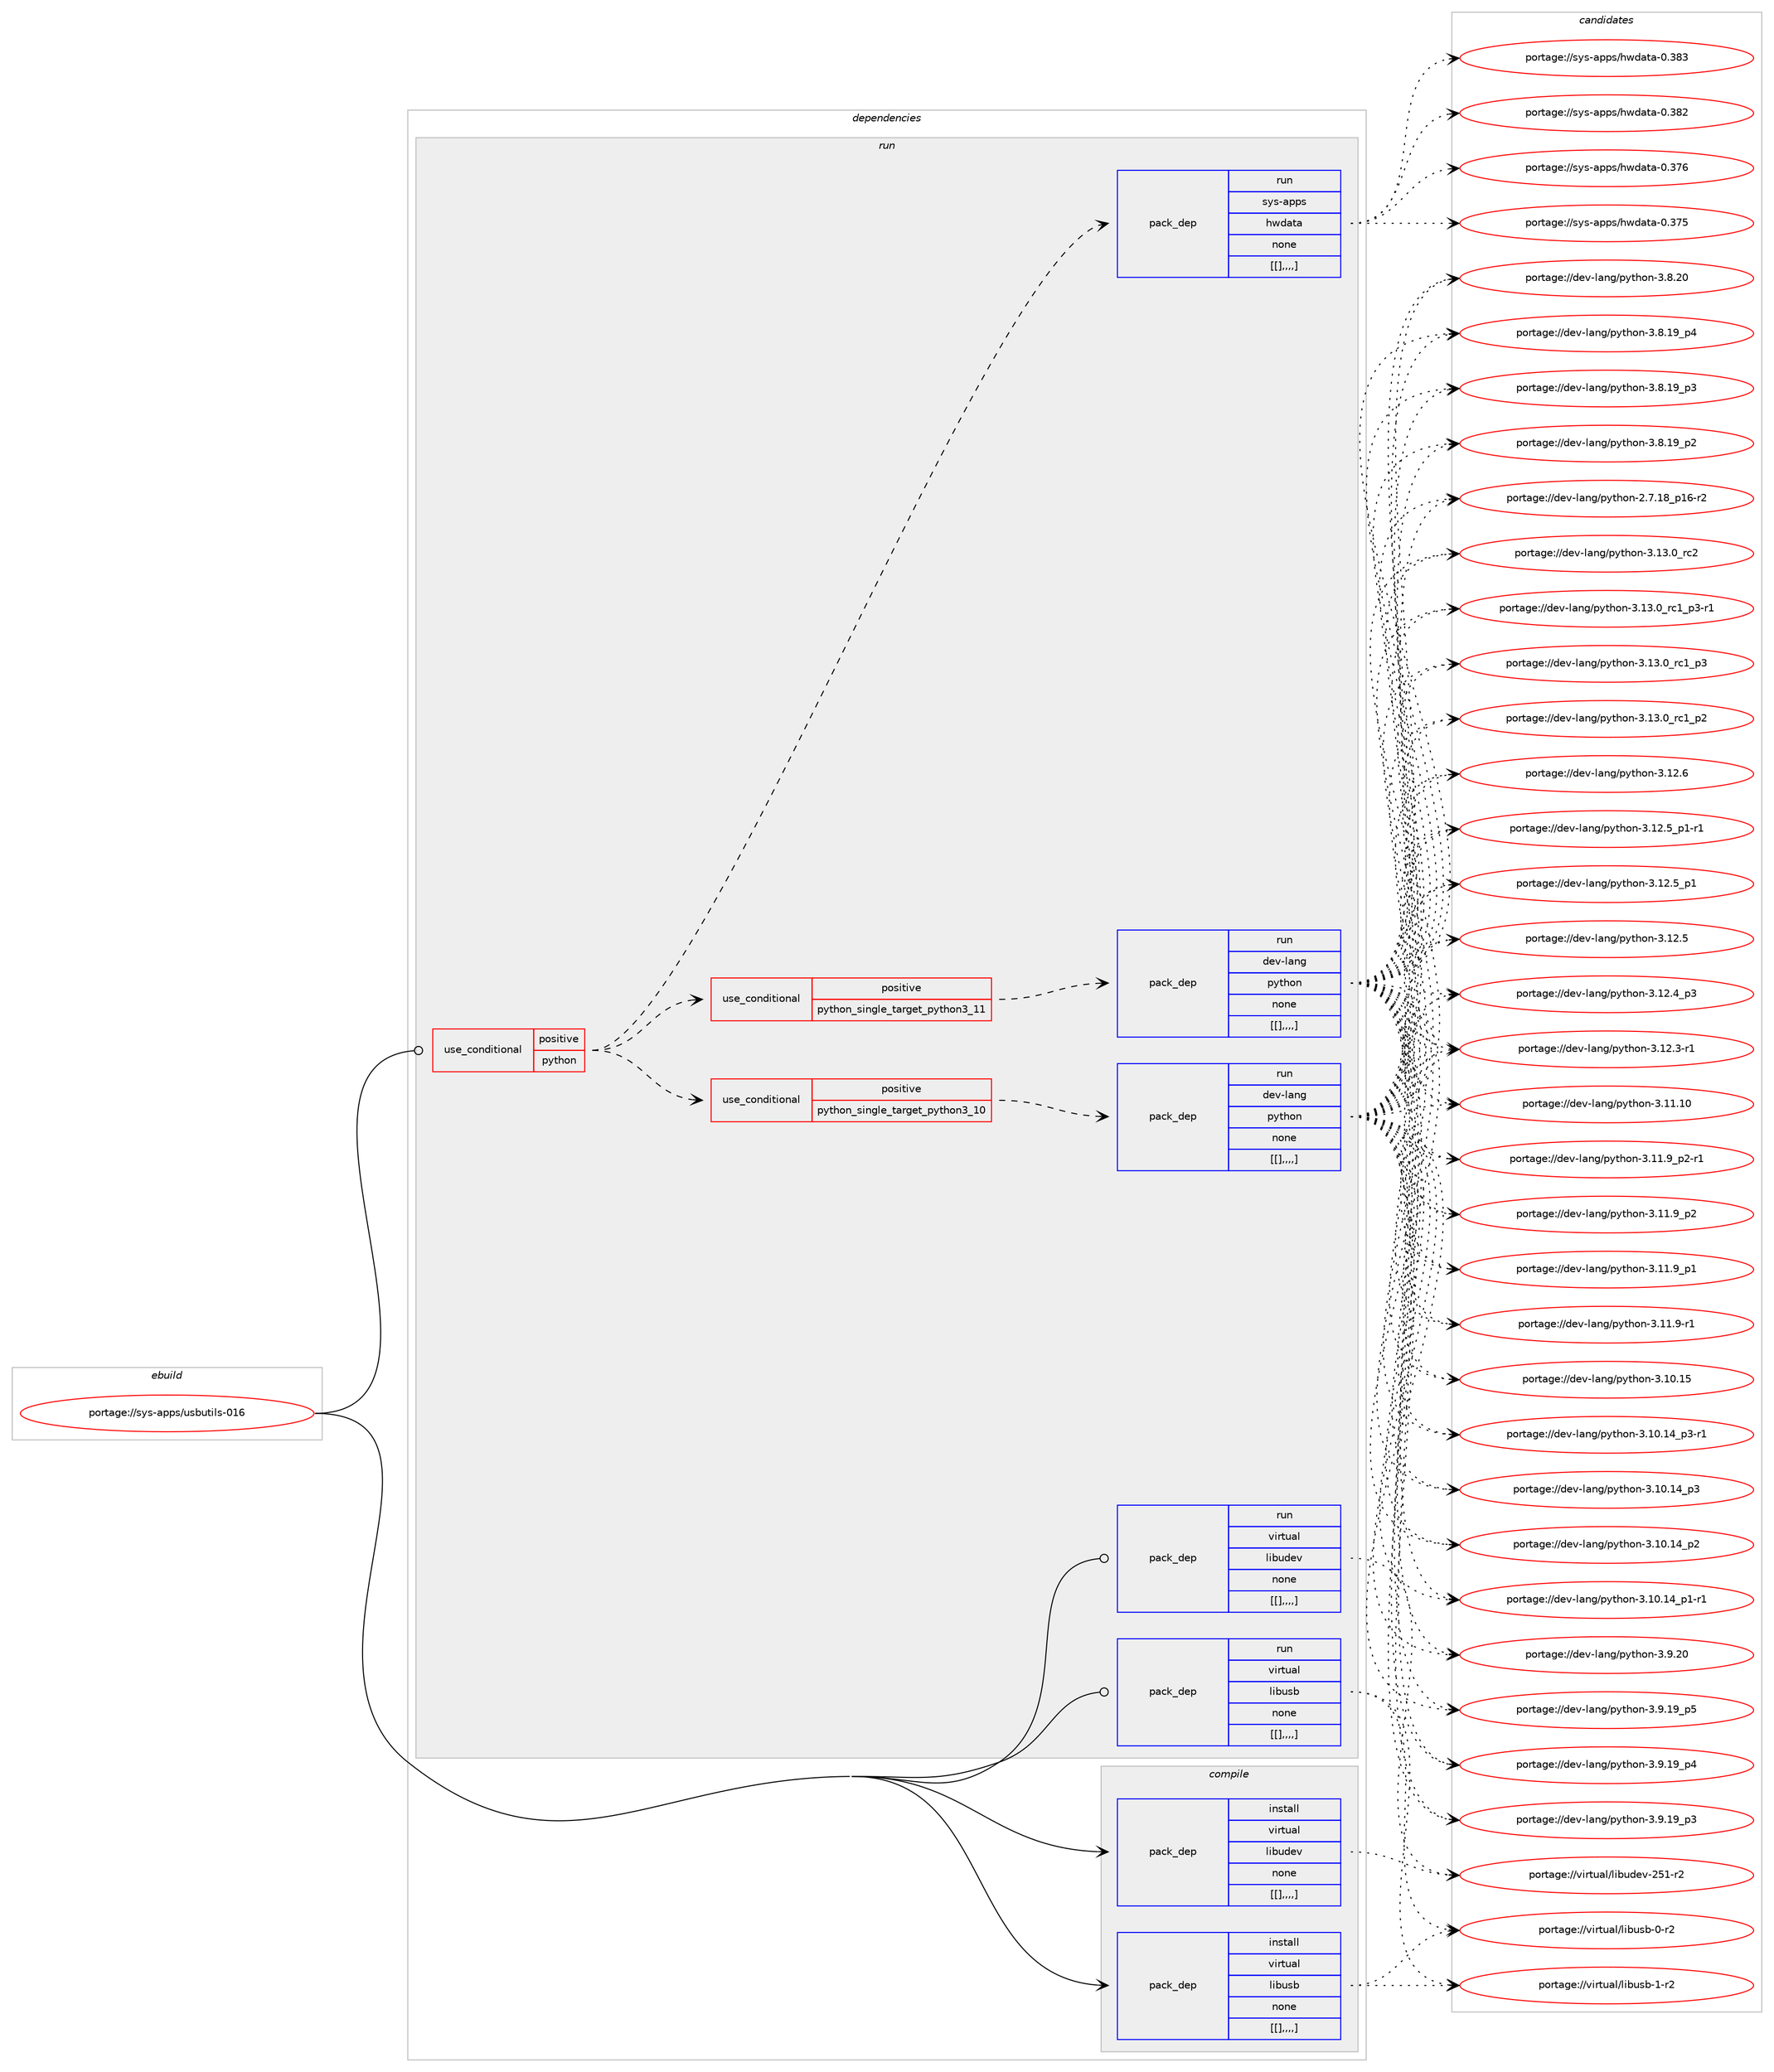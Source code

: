 digraph prolog {

# *************
# Graph options
# *************

newrank=true;
concentrate=true;
compound=true;
graph [rankdir=LR,fontname=Helvetica,fontsize=10,ranksep=1.5];#, ranksep=2.5, nodesep=0.2];
edge  [arrowhead=vee];
node  [fontname=Helvetica,fontsize=10];

# **********
# The ebuild
# **********

subgraph cluster_leftcol {
color=gray;
label=<<i>ebuild</i>>;
id [label="portage://sys-apps/usbutils-016", color=red, width=4, href="../sys-apps/usbutils-016.svg"];
}

# ****************
# The dependencies
# ****************

subgraph cluster_midcol {
color=gray;
label=<<i>dependencies</i>>;
subgraph cluster_compile {
fillcolor="#eeeeee";
style=filled;
label=<<i>compile</i>>;
subgraph pack322405 {
dependency442490 [label=<<TABLE BORDER="0" CELLBORDER="1" CELLSPACING="0" CELLPADDING="4" WIDTH="220"><TR><TD ROWSPAN="6" CELLPADDING="30">pack_dep</TD></TR><TR><TD WIDTH="110">install</TD></TR><TR><TD>virtual</TD></TR><TR><TD>libudev</TD></TR><TR><TD>none</TD></TR><TR><TD>[[],,,,]</TD></TR></TABLE>>, shape=none, color=blue];
}
id:e -> dependency442490:w [weight=20,style="solid",arrowhead="vee"];
subgraph pack322406 {
dependency442491 [label=<<TABLE BORDER="0" CELLBORDER="1" CELLSPACING="0" CELLPADDING="4" WIDTH="220"><TR><TD ROWSPAN="6" CELLPADDING="30">pack_dep</TD></TR><TR><TD WIDTH="110">install</TD></TR><TR><TD>virtual</TD></TR><TR><TD>libusb</TD></TR><TR><TD>none</TD></TR><TR><TD>[[],,,,]</TD></TR></TABLE>>, shape=none, color=blue];
}
id:e -> dependency442491:w [weight=20,style="solid",arrowhead="vee"];
}
subgraph cluster_compileandrun {
fillcolor="#eeeeee";
style=filled;
label=<<i>compile and run</i>>;
}
subgraph cluster_run {
fillcolor="#eeeeee";
style=filled;
label=<<i>run</i>>;
subgraph cond117025 {
dependency442492 [label=<<TABLE BORDER="0" CELLBORDER="1" CELLSPACING="0" CELLPADDING="4"><TR><TD ROWSPAN="3" CELLPADDING="10">use_conditional</TD></TR><TR><TD>positive</TD></TR><TR><TD>python</TD></TR></TABLE>>, shape=none, color=red];
subgraph cond117026 {
dependency442493 [label=<<TABLE BORDER="0" CELLBORDER="1" CELLSPACING="0" CELLPADDING="4"><TR><TD ROWSPAN="3" CELLPADDING="10">use_conditional</TD></TR><TR><TD>positive</TD></TR><TR><TD>python_single_target_python3_10</TD></TR></TABLE>>, shape=none, color=red];
subgraph pack322407 {
dependency442494 [label=<<TABLE BORDER="0" CELLBORDER="1" CELLSPACING="0" CELLPADDING="4" WIDTH="220"><TR><TD ROWSPAN="6" CELLPADDING="30">pack_dep</TD></TR><TR><TD WIDTH="110">run</TD></TR><TR><TD>dev-lang</TD></TR><TR><TD>python</TD></TR><TR><TD>none</TD></TR><TR><TD>[[],,,,]</TD></TR></TABLE>>, shape=none, color=blue];
}
dependency442493:e -> dependency442494:w [weight=20,style="dashed",arrowhead="vee"];
}
dependency442492:e -> dependency442493:w [weight=20,style="dashed",arrowhead="vee"];
subgraph cond117027 {
dependency442495 [label=<<TABLE BORDER="0" CELLBORDER="1" CELLSPACING="0" CELLPADDING="4"><TR><TD ROWSPAN="3" CELLPADDING="10">use_conditional</TD></TR><TR><TD>positive</TD></TR><TR><TD>python_single_target_python3_11</TD></TR></TABLE>>, shape=none, color=red];
subgraph pack322408 {
dependency442496 [label=<<TABLE BORDER="0" CELLBORDER="1" CELLSPACING="0" CELLPADDING="4" WIDTH="220"><TR><TD ROWSPAN="6" CELLPADDING="30">pack_dep</TD></TR><TR><TD WIDTH="110">run</TD></TR><TR><TD>dev-lang</TD></TR><TR><TD>python</TD></TR><TR><TD>none</TD></TR><TR><TD>[[],,,,]</TD></TR></TABLE>>, shape=none, color=blue];
}
dependency442495:e -> dependency442496:w [weight=20,style="dashed",arrowhead="vee"];
}
dependency442492:e -> dependency442495:w [weight=20,style="dashed",arrowhead="vee"];
subgraph pack322409 {
dependency442497 [label=<<TABLE BORDER="0" CELLBORDER="1" CELLSPACING="0" CELLPADDING="4" WIDTH="220"><TR><TD ROWSPAN="6" CELLPADDING="30">pack_dep</TD></TR><TR><TD WIDTH="110">run</TD></TR><TR><TD>sys-apps</TD></TR><TR><TD>hwdata</TD></TR><TR><TD>none</TD></TR><TR><TD>[[],,,,]</TD></TR></TABLE>>, shape=none, color=blue];
}
dependency442492:e -> dependency442497:w [weight=20,style="dashed",arrowhead="vee"];
}
id:e -> dependency442492:w [weight=20,style="solid",arrowhead="odot"];
subgraph pack322410 {
dependency442498 [label=<<TABLE BORDER="0" CELLBORDER="1" CELLSPACING="0" CELLPADDING="4" WIDTH="220"><TR><TD ROWSPAN="6" CELLPADDING="30">pack_dep</TD></TR><TR><TD WIDTH="110">run</TD></TR><TR><TD>virtual</TD></TR><TR><TD>libudev</TD></TR><TR><TD>none</TD></TR><TR><TD>[[],,,,]</TD></TR></TABLE>>, shape=none, color=blue];
}
id:e -> dependency442498:w [weight=20,style="solid",arrowhead="odot"];
subgraph pack322411 {
dependency442499 [label=<<TABLE BORDER="0" CELLBORDER="1" CELLSPACING="0" CELLPADDING="4" WIDTH="220"><TR><TD ROWSPAN="6" CELLPADDING="30">pack_dep</TD></TR><TR><TD WIDTH="110">run</TD></TR><TR><TD>virtual</TD></TR><TR><TD>libusb</TD></TR><TR><TD>none</TD></TR><TR><TD>[[],,,,]</TD></TR></TABLE>>, shape=none, color=blue];
}
id:e -> dependency442499:w [weight=20,style="solid",arrowhead="odot"];
}
}

# **************
# The candidates
# **************

subgraph cluster_choices {
rank=same;
color=gray;
label=<<i>candidates</i>>;

subgraph choice322405 {
color=black;
nodesep=1;
choice118105114116117971084710810598117100101118455053494511450 [label="portage://virtual/libudev-251-r2", color=red, width=4,href="../virtual/libudev-251-r2.svg"];
dependency442490:e -> choice118105114116117971084710810598117100101118455053494511450:w [style=dotted,weight="100"];
}
subgraph choice322406 {
color=black;
nodesep=1;
choice1181051141161179710847108105981171159845494511450 [label="portage://virtual/libusb-1-r2", color=red, width=4,href="../virtual/libusb-1-r2.svg"];
choice1181051141161179710847108105981171159845484511450 [label="portage://virtual/libusb-0-r2", color=red, width=4,href="../virtual/libusb-0-r2.svg"];
dependency442491:e -> choice1181051141161179710847108105981171159845494511450:w [style=dotted,weight="100"];
dependency442491:e -> choice1181051141161179710847108105981171159845484511450:w [style=dotted,weight="100"];
}
subgraph choice322407 {
color=black;
nodesep=1;
choice10010111845108971101034711212111610411111045514649514648951149950 [label="portage://dev-lang/python-3.13.0_rc2", color=red, width=4,href="../dev-lang/python-3.13.0_rc2.svg"];
choice1001011184510897110103471121211161041111104551464951464895114994995112514511449 [label="portage://dev-lang/python-3.13.0_rc1_p3-r1", color=red, width=4,href="../dev-lang/python-3.13.0_rc1_p3-r1.svg"];
choice100101118451089711010347112121116104111110455146495146489511499499511251 [label="portage://dev-lang/python-3.13.0_rc1_p3", color=red, width=4,href="../dev-lang/python-3.13.0_rc1_p3.svg"];
choice100101118451089711010347112121116104111110455146495146489511499499511250 [label="portage://dev-lang/python-3.13.0_rc1_p2", color=red, width=4,href="../dev-lang/python-3.13.0_rc1_p2.svg"];
choice10010111845108971101034711212111610411111045514649504654 [label="portage://dev-lang/python-3.12.6", color=red, width=4,href="../dev-lang/python-3.12.6.svg"];
choice1001011184510897110103471121211161041111104551464950465395112494511449 [label="portage://dev-lang/python-3.12.5_p1-r1", color=red, width=4,href="../dev-lang/python-3.12.5_p1-r1.svg"];
choice100101118451089711010347112121116104111110455146495046539511249 [label="portage://dev-lang/python-3.12.5_p1", color=red, width=4,href="../dev-lang/python-3.12.5_p1.svg"];
choice10010111845108971101034711212111610411111045514649504653 [label="portage://dev-lang/python-3.12.5", color=red, width=4,href="../dev-lang/python-3.12.5.svg"];
choice100101118451089711010347112121116104111110455146495046529511251 [label="portage://dev-lang/python-3.12.4_p3", color=red, width=4,href="../dev-lang/python-3.12.4_p3.svg"];
choice100101118451089711010347112121116104111110455146495046514511449 [label="portage://dev-lang/python-3.12.3-r1", color=red, width=4,href="../dev-lang/python-3.12.3-r1.svg"];
choice1001011184510897110103471121211161041111104551464949464948 [label="portage://dev-lang/python-3.11.10", color=red, width=4,href="../dev-lang/python-3.11.10.svg"];
choice1001011184510897110103471121211161041111104551464949465795112504511449 [label="portage://dev-lang/python-3.11.9_p2-r1", color=red, width=4,href="../dev-lang/python-3.11.9_p2-r1.svg"];
choice100101118451089711010347112121116104111110455146494946579511250 [label="portage://dev-lang/python-3.11.9_p2", color=red, width=4,href="../dev-lang/python-3.11.9_p2.svg"];
choice100101118451089711010347112121116104111110455146494946579511249 [label="portage://dev-lang/python-3.11.9_p1", color=red, width=4,href="../dev-lang/python-3.11.9_p1.svg"];
choice100101118451089711010347112121116104111110455146494946574511449 [label="portage://dev-lang/python-3.11.9-r1", color=red, width=4,href="../dev-lang/python-3.11.9-r1.svg"];
choice1001011184510897110103471121211161041111104551464948464953 [label="portage://dev-lang/python-3.10.15", color=red, width=4,href="../dev-lang/python-3.10.15.svg"];
choice100101118451089711010347112121116104111110455146494846495295112514511449 [label="portage://dev-lang/python-3.10.14_p3-r1", color=red, width=4,href="../dev-lang/python-3.10.14_p3-r1.svg"];
choice10010111845108971101034711212111610411111045514649484649529511251 [label="portage://dev-lang/python-3.10.14_p3", color=red, width=4,href="../dev-lang/python-3.10.14_p3.svg"];
choice10010111845108971101034711212111610411111045514649484649529511250 [label="portage://dev-lang/python-3.10.14_p2", color=red, width=4,href="../dev-lang/python-3.10.14_p2.svg"];
choice100101118451089711010347112121116104111110455146494846495295112494511449 [label="portage://dev-lang/python-3.10.14_p1-r1", color=red, width=4,href="../dev-lang/python-3.10.14_p1-r1.svg"];
choice10010111845108971101034711212111610411111045514657465048 [label="portage://dev-lang/python-3.9.20", color=red, width=4,href="../dev-lang/python-3.9.20.svg"];
choice100101118451089711010347112121116104111110455146574649579511253 [label="portage://dev-lang/python-3.9.19_p5", color=red, width=4,href="../dev-lang/python-3.9.19_p5.svg"];
choice100101118451089711010347112121116104111110455146574649579511252 [label="portage://dev-lang/python-3.9.19_p4", color=red, width=4,href="../dev-lang/python-3.9.19_p4.svg"];
choice100101118451089711010347112121116104111110455146574649579511251 [label="portage://dev-lang/python-3.9.19_p3", color=red, width=4,href="../dev-lang/python-3.9.19_p3.svg"];
choice10010111845108971101034711212111610411111045514656465048 [label="portage://dev-lang/python-3.8.20", color=red, width=4,href="../dev-lang/python-3.8.20.svg"];
choice100101118451089711010347112121116104111110455146564649579511252 [label="portage://dev-lang/python-3.8.19_p4", color=red, width=4,href="../dev-lang/python-3.8.19_p4.svg"];
choice100101118451089711010347112121116104111110455146564649579511251 [label="portage://dev-lang/python-3.8.19_p3", color=red, width=4,href="../dev-lang/python-3.8.19_p3.svg"];
choice100101118451089711010347112121116104111110455146564649579511250 [label="portage://dev-lang/python-3.8.19_p2", color=red, width=4,href="../dev-lang/python-3.8.19_p2.svg"];
choice100101118451089711010347112121116104111110455046554649569511249544511450 [label="portage://dev-lang/python-2.7.18_p16-r2", color=red, width=4,href="../dev-lang/python-2.7.18_p16-r2.svg"];
dependency442494:e -> choice10010111845108971101034711212111610411111045514649514648951149950:w [style=dotted,weight="100"];
dependency442494:e -> choice1001011184510897110103471121211161041111104551464951464895114994995112514511449:w [style=dotted,weight="100"];
dependency442494:e -> choice100101118451089711010347112121116104111110455146495146489511499499511251:w [style=dotted,weight="100"];
dependency442494:e -> choice100101118451089711010347112121116104111110455146495146489511499499511250:w [style=dotted,weight="100"];
dependency442494:e -> choice10010111845108971101034711212111610411111045514649504654:w [style=dotted,weight="100"];
dependency442494:e -> choice1001011184510897110103471121211161041111104551464950465395112494511449:w [style=dotted,weight="100"];
dependency442494:e -> choice100101118451089711010347112121116104111110455146495046539511249:w [style=dotted,weight="100"];
dependency442494:e -> choice10010111845108971101034711212111610411111045514649504653:w [style=dotted,weight="100"];
dependency442494:e -> choice100101118451089711010347112121116104111110455146495046529511251:w [style=dotted,weight="100"];
dependency442494:e -> choice100101118451089711010347112121116104111110455146495046514511449:w [style=dotted,weight="100"];
dependency442494:e -> choice1001011184510897110103471121211161041111104551464949464948:w [style=dotted,weight="100"];
dependency442494:e -> choice1001011184510897110103471121211161041111104551464949465795112504511449:w [style=dotted,weight="100"];
dependency442494:e -> choice100101118451089711010347112121116104111110455146494946579511250:w [style=dotted,weight="100"];
dependency442494:e -> choice100101118451089711010347112121116104111110455146494946579511249:w [style=dotted,weight="100"];
dependency442494:e -> choice100101118451089711010347112121116104111110455146494946574511449:w [style=dotted,weight="100"];
dependency442494:e -> choice1001011184510897110103471121211161041111104551464948464953:w [style=dotted,weight="100"];
dependency442494:e -> choice100101118451089711010347112121116104111110455146494846495295112514511449:w [style=dotted,weight="100"];
dependency442494:e -> choice10010111845108971101034711212111610411111045514649484649529511251:w [style=dotted,weight="100"];
dependency442494:e -> choice10010111845108971101034711212111610411111045514649484649529511250:w [style=dotted,weight="100"];
dependency442494:e -> choice100101118451089711010347112121116104111110455146494846495295112494511449:w [style=dotted,weight="100"];
dependency442494:e -> choice10010111845108971101034711212111610411111045514657465048:w [style=dotted,weight="100"];
dependency442494:e -> choice100101118451089711010347112121116104111110455146574649579511253:w [style=dotted,weight="100"];
dependency442494:e -> choice100101118451089711010347112121116104111110455146574649579511252:w [style=dotted,weight="100"];
dependency442494:e -> choice100101118451089711010347112121116104111110455146574649579511251:w [style=dotted,weight="100"];
dependency442494:e -> choice10010111845108971101034711212111610411111045514656465048:w [style=dotted,weight="100"];
dependency442494:e -> choice100101118451089711010347112121116104111110455146564649579511252:w [style=dotted,weight="100"];
dependency442494:e -> choice100101118451089711010347112121116104111110455146564649579511251:w [style=dotted,weight="100"];
dependency442494:e -> choice100101118451089711010347112121116104111110455146564649579511250:w [style=dotted,weight="100"];
dependency442494:e -> choice100101118451089711010347112121116104111110455046554649569511249544511450:w [style=dotted,weight="100"];
}
subgraph choice322408 {
color=black;
nodesep=1;
choice10010111845108971101034711212111610411111045514649514648951149950 [label="portage://dev-lang/python-3.13.0_rc2", color=red, width=4,href="../dev-lang/python-3.13.0_rc2.svg"];
choice1001011184510897110103471121211161041111104551464951464895114994995112514511449 [label="portage://dev-lang/python-3.13.0_rc1_p3-r1", color=red, width=4,href="../dev-lang/python-3.13.0_rc1_p3-r1.svg"];
choice100101118451089711010347112121116104111110455146495146489511499499511251 [label="portage://dev-lang/python-3.13.0_rc1_p3", color=red, width=4,href="../dev-lang/python-3.13.0_rc1_p3.svg"];
choice100101118451089711010347112121116104111110455146495146489511499499511250 [label="portage://dev-lang/python-3.13.0_rc1_p2", color=red, width=4,href="../dev-lang/python-3.13.0_rc1_p2.svg"];
choice10010111845108971101034711212111610411111045514649504654 [label="portage://dev-lang/python-3.12.6", color=red, width=4,href="../dev-lang/python-3.12.6.svg"];
choice1001011184510897110103471121211161041111104551464950465395112494511449 [label="portage://dev-lang/python-3.12.5_p1-r1", color=red, width=4,href="../dev-lang/python-3.12.5_p1-r1.svg"];
choice100101118451089711010347112121116104111110455146495046539511249 [label="portage://dev-lang/python-3.12.5_p1", color=red, width=4,href="../dev-lang/python-3.12.5_p1.svg"];
choice10010111845108971101034711212111610411111045514649504653 [label="portage://dev-lang/python-3.12.5", color=red, width=4,href="../dev-lang/python-3.12.5.svg"];
choice100101118451089711010347112121116104111110455146495046529511251 [label="portage://dev-lang/python-3.12.4_p3", color=red, width=4,href="../dev-lang/python-3.12.4_p3.svg"];
choice100101118451089711010347112121116104111110455146495046514511449 [label="portage://dev-lang/python-3.12.3-r1", color=red, width=4,href="../dev-lang/python-3.12.3-r1.svg"];
choice1001011184510897110103471121211161041111104551464949464948 [label="portage://dev-lang/python-3.11.10", color=red, width=4,href="../dev-lang/python-3.11.10.svg"];
choice1001011184510897110103471121211161041111104551464949465795112504511449 [label="portage://dev-lang/python-3.11.9_p2-r1", color=red, width=4,href="../dev-lang/python-3.11.9_p2-r1.svg"];
choice100101118451089711010347112121116104111110455146494946579511250 [label="portage://dev-lang/python-3.11.9_p2", color=red, width=4,href="../dev-lang/python-3.11.9_p2.svg"];
choice100101118451089711010347112121116104111110455146494946579511249 [label="portage://dev-lang/python-3.11.9_p1", color=red, width=4,href="../dev-lang/python-3.11.9_p1.svg"];
choice100101118451089711010347112121116104111110455146494946574511449 [label="portage://dev-lang/python-3.11.9-r1", color=red, width=4,href="../dev-lang/python-3.11.9-r1.svg"];
choice1001011184510897110103471121211161041111104551464948464953 [label="portage://dev-lang/python-3.10.15", color=red, width=4,href="../dev-lang/python-3.10.15.svg"];
choice100101118451089711010347112121116104111110455146494846495295112514511449 [label="portage://dev-lang/python-3.10.14_p3-r1", color=red, width=4,href="../dev-lang/python-3.10.14_p3-r1.svg"];
choice10010111845108971101034711212111610411111045514649484649529511251 [label="portage://dev-lang/python-3.10.14_p3", color=red, width=4,href="../dev-lang/python-3.10.14_p3.svg"];
choice10010111845108971101034711212111610411111045514649484649529511250 [label="portage://dev-lang/python-3.10.14_p2", color=red, width=4,href="../dev-lang/python-3.10.14_p2.svg"];
choice100101118451089711010347112121116104111110455146494846495295112494511449 [label="portage://dev-lang/python-3.10.14_p1-r1", color=red, width=4,href="../dev-lang/python-3.10.14_p1-r1.svg"];
choice10010111845108971101034711212111610411111045514657465048 [label="portage://dev-lang/python-3.9.20", color=red, width=4,href="../dev-lang/python-3.9.20.svg"];
choice100101118451089711010347112121116104111110455146574649579511253 [label="portage://dev-lang/python-3.9.19_p5", color=red, width=4,href="../dev-lang/python-3.9.19_p5.svg"];
choice100101118451089711010347112121116104111110455146574649579511252 [label="portage://dev-lang/python-3.9.19_p4", color=red, width=4,href="../dev-lang/python-3.9.19_p4.svg"];
choice100101118451089711010347112121116104111110455146574649579511251 [label="portage://dev-lang/python-3.9.19_p3", color=red, width=4,href="../dev-lang/python-3.9.19_p3.svg"];
choice10010111845108971101034711212111610411111045514656465048 [label="portage://dev-lang/python-3.8.20", color=red, width=4,href="../dev-lang/python-3.8.20.svg"];
choice100101118451089711010347112121116104111110455146564649579511252 [label="portage://dev-lang/python-3.8.19_p4", color=red, width=4,href="../dev-lang/python-3.8.19_p4.svg"];
choice100101118451089711010347112121116104111110455146564649579511251 [label="portage://dev-lang/python-3.8.19_p3", color=red, width=4,href="../dev-lang/python-3.8.19_p3.svg"];
choice100101118451089711010347112121116104111110455146564649579511250 [label="portage://dev-lang/python-3.8.19_p2", color=red, width=4,href="../dev-lang/python-3.8.19_p2.svg"];
choice100101118451089711010347112121116104111110455046554649569511249544511450 [label="portage://dev-lang/python-2.7.18_p16-r2", color=red, width=4,href="../dev-lang/python-2.7.18_p16-r2.svg"];
dependency442496:e -> choice10010111845108971101034711212111610411111045514649514648951149950:w [style=dotted,weight="100"];
dependency442496:e -> choice1001011184510897110103471121211161041111104551464951464895114994995112514511449:w [style=dotted,weight="100"];
dependency442496:e -> choice100101118451089711010347112121116104111110455146495146489511499499511251:w [style=dotted,weight="100"];
dependency442496:e -> choice100101118451089711010347112121116104111110455146495146489511499499511250:w [style=dotted,weight="100"];
dependency442496:e -> choice10010111845108971101034711212111610411111045514649504654:w [style=dotted,weight="100"];
dependency442496:e -> choice1001011184510897110103471121211161041111104551464950465395112494511449:w [style=dotted,weight="100"];
dependency442496:e -> choice100101118451089711010347112121116104111110455146495046539511249:w [style=dotted,weight="100"];
dependency442496:e -> choice10010111845108971101034711212111610411111045514649504653:w [style=dotted,weight="100"];
dependency442496:e -> choice100101118451089711010347112121116104111110455146495046529511251:w [style=dotted,weight="100"];
dependency442496:e -> choice100101118451089711010347112121116104111110455146495046514511449:w [style=dotted,weight="100"];
dependency442496:e -> choice1001011184510897110103471121211161041111104551464949464948:w [style=dotted,weight="100"];
dependency442496:e -> choice1001011184510897110103471121211161041111104551464949465795112504511449:w [style=dotted,weight="100"];
dependency442496:e -> choice100101118451089711010347112121116104111110455146494946579511250:w [style=dotted,weight="100"];
dependency442496:e -> choice100101118451089711010347112121116104111110455146494946579511249:w [style=dotted,weight="100"];
dependency442496:e -> choice100101118451089711010347112121116104111110455146494946574511449:w [style=dotted,weight="100"];
dependency442496:e -> choice1001011184510897110103471121211161041111104551464948464953:w [style=dotted,weight="100"];
dependency442496:e -> choice100101118451089711010347112121116104111110455146494846495295112514511449:w [style=dotted,weight="100"];
dependency442496:e -> choice10010111845108971101034711212111610411111045514649484649529511251:w [style=dotted,weight="100"];
dependency442496:e -> choice10010111845108971101034711212111610411111045514649484649529511250:w [style=dotted,weight="100"];
dependency442496:e -> choice100101118451089711010347112121116104111110455146494846495295112494511449:w [style=dotted,weight="100"];
dependency442496:e -> choice10010111845108971101034711212111610411111045514657465048:w [style=dotted,weight="100"];
dependency442496:e -> choice100101118451089711010347112121116104111110455146574649579511253:w [style=dotted,weight="100"];
dependency442496:e -> choice100101118451089711010347112121116104111110455146574649579511252:w [style=dotted,weight="100"];
dependency442496:e -> choice100101118451089711010347112121116104111110455146574649579511251:w [style=dotted,weight="100"];
dependency442496:e -> choice10010111845108971101034711212111610411111045514656465048:w [style=dotted,weight="100"];
dependency442496:e -> choice100101118451089711010347112121116104111110455146564649579511252:w [style=dotted,weight="100"];
dependency442496:e -> choice100101118451089711010347112121116104111110455146564649579511251:w [style=dotted,weight="100"];
dependency442496:e -> choice100101118451089711010347112121116104111110455146564649579511250:w [style=dotted,weight="100"];
dependency442496:e -> choice100101118451089711010347112121116104111110455046554649569511249544511450:w [style=dotted,weight="100"];
}
subgraph choice322409 {
color=black;
nodesep=1;
choice1151211154597112112115471041191009711697454846515651 [label="portage://sys-apps/hwdata-0.383", color=red, width=4,href="../sys-apps/hwdata-0.383.svg"];
choice1151211154597112112115471041191009711697454846515650 [label="portage://sys-apps/hwdata-0.382", color=red, width=4,href="../sys-apps/hwdata-0.382.svg"];
choice1151211154597112112115471041191009711697454846515554 [label="portage://sys-apps/hwdata-0.376", color=red, width=4,href="../sys-apps/hwdata-0.376.svg"];
choice1151211154597112112115471041191009711697454846515553 [label="portage://sys-apps/hwdata-0.375", color=red, width=4,href="../sys-apps/hwdata-0.375.svg"];
dependency442497:e -> choice1151211154597112112115471041191009711697454846515651:w [style=dotted,weight="100"];
dependency442497:e -> choice1151211154597112112115471041191009711697454846515650:w [style=dotted,weight="100"];
dependency442497:e -> choice1151211154597112112115471041191009711697454846515554:w [style=dotted,weight="100"];
dependency442497:e -> choice1151211154597112112115471041191009711697454846515553:w [style=dotted,weight="100"];
}
subgraph choice322410 {
color=black;
nodesep=1;
choice118105114116117971084710810598117100101118455053494511450 [label="portage://virtual/libudev-251-r2", color=red, width=4,href="../virtual/libudev-251-r2.svg"];
dependency442498:e -> choice118105114116117971084710810598117100101118455053494511450:w [style=dotted,weight="100"];
}
subgraph choice322411 {
color=black;
nodesep=1;
choice1181051141161179710847108105981171159845494511450 [label="portage://virtual/libusb-1-r2", color=red, width=4,href="../virtual/libusb-1-r2.svg"];
choice1181051141161179710847108105981171159845484511450 [label="portage://virtual/libusb-0-r2", color=red, width=4,href="../virtual/libusb-0-r2.svg"];
dependency442499:e -> choice1181051141161179710847108105981171159845494511450:w [style=dotted,weight="100"];
dependency442499:e -> choice1181051141161179710847108105981171159845484511450:w [style=dotted,weight="100"];
}
}

}
